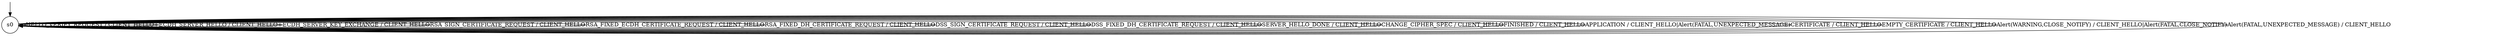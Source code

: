 digraph g {

	s0 [shape="circle" label="s0"];
	s0 -> s0 [label="HELLO_VERIFY_REQUEST / CLIENT_HELLO+"];
	s0 -> s0 [label="ECDH_SERVER_HELLO / CLIENT_HELLO+"];
	s0 -> s0 [label="ECDH_SERVER_KEY_EXCHANGE / CLIENT_HELLO"];
	s0 -> s0 [label="RSA_SIGN_CERTIFICATE_REQUEST / CLIENT_HELLO"];
	s0 -> s0 [label="RSA_FIXED_ECDH_CERTIFICATE_REQUEST / CLIENT_HELLO"];
	s0 -> s0 [label="RSA_FIXED_DH_CERTIFICATE_REQUEST / CLIENT_HELLO"];
	s0 -> s0 [label="DSS_SIGN_CERTIFICATE_REQUEST / CLIENT_HELLO"];
	s0 -> s0 [label="DSS_FIXED_DH_CERTIFICATE_REQUEST / CLIENT_HELLO"];
	s0 -> s0 [label="SERVER_HELLO_DONE / CLIENT_HELLO"];
	s0 -> s0 [label="CHANGE_CIPHER_SPEC / CLIENT_HELLO"];
	s0 -> s0 [label="FINISHED / CLIENT_HELLO"];
	s0 -> s0 [label="APPLICATION / CLIENT_HELLO|Alert(FATAL,UNEXPECTED_MESSAGE)"];
	s0 -> s0 [label="CERTIFICATE / CLIENT_HELLO"];
	s0 -> s0 [label="EMPTY_CERTIFICATE / CLIENT_HELLO"];
	s0 -> s0 [label="Alert(WARNING,CLOSE_NOTIFY) / CLIENT_HELLO|Alert(FATAL,CLOSE_NOTIFY)"];
	s0 -> s0 [label="Alert(FATAL,UNEXPECTED_MESSAGE) / CLIENT_HELLO"];

__start0 [label="" shape="none" width="0" height="0"];
__start0 -> s0;

}
